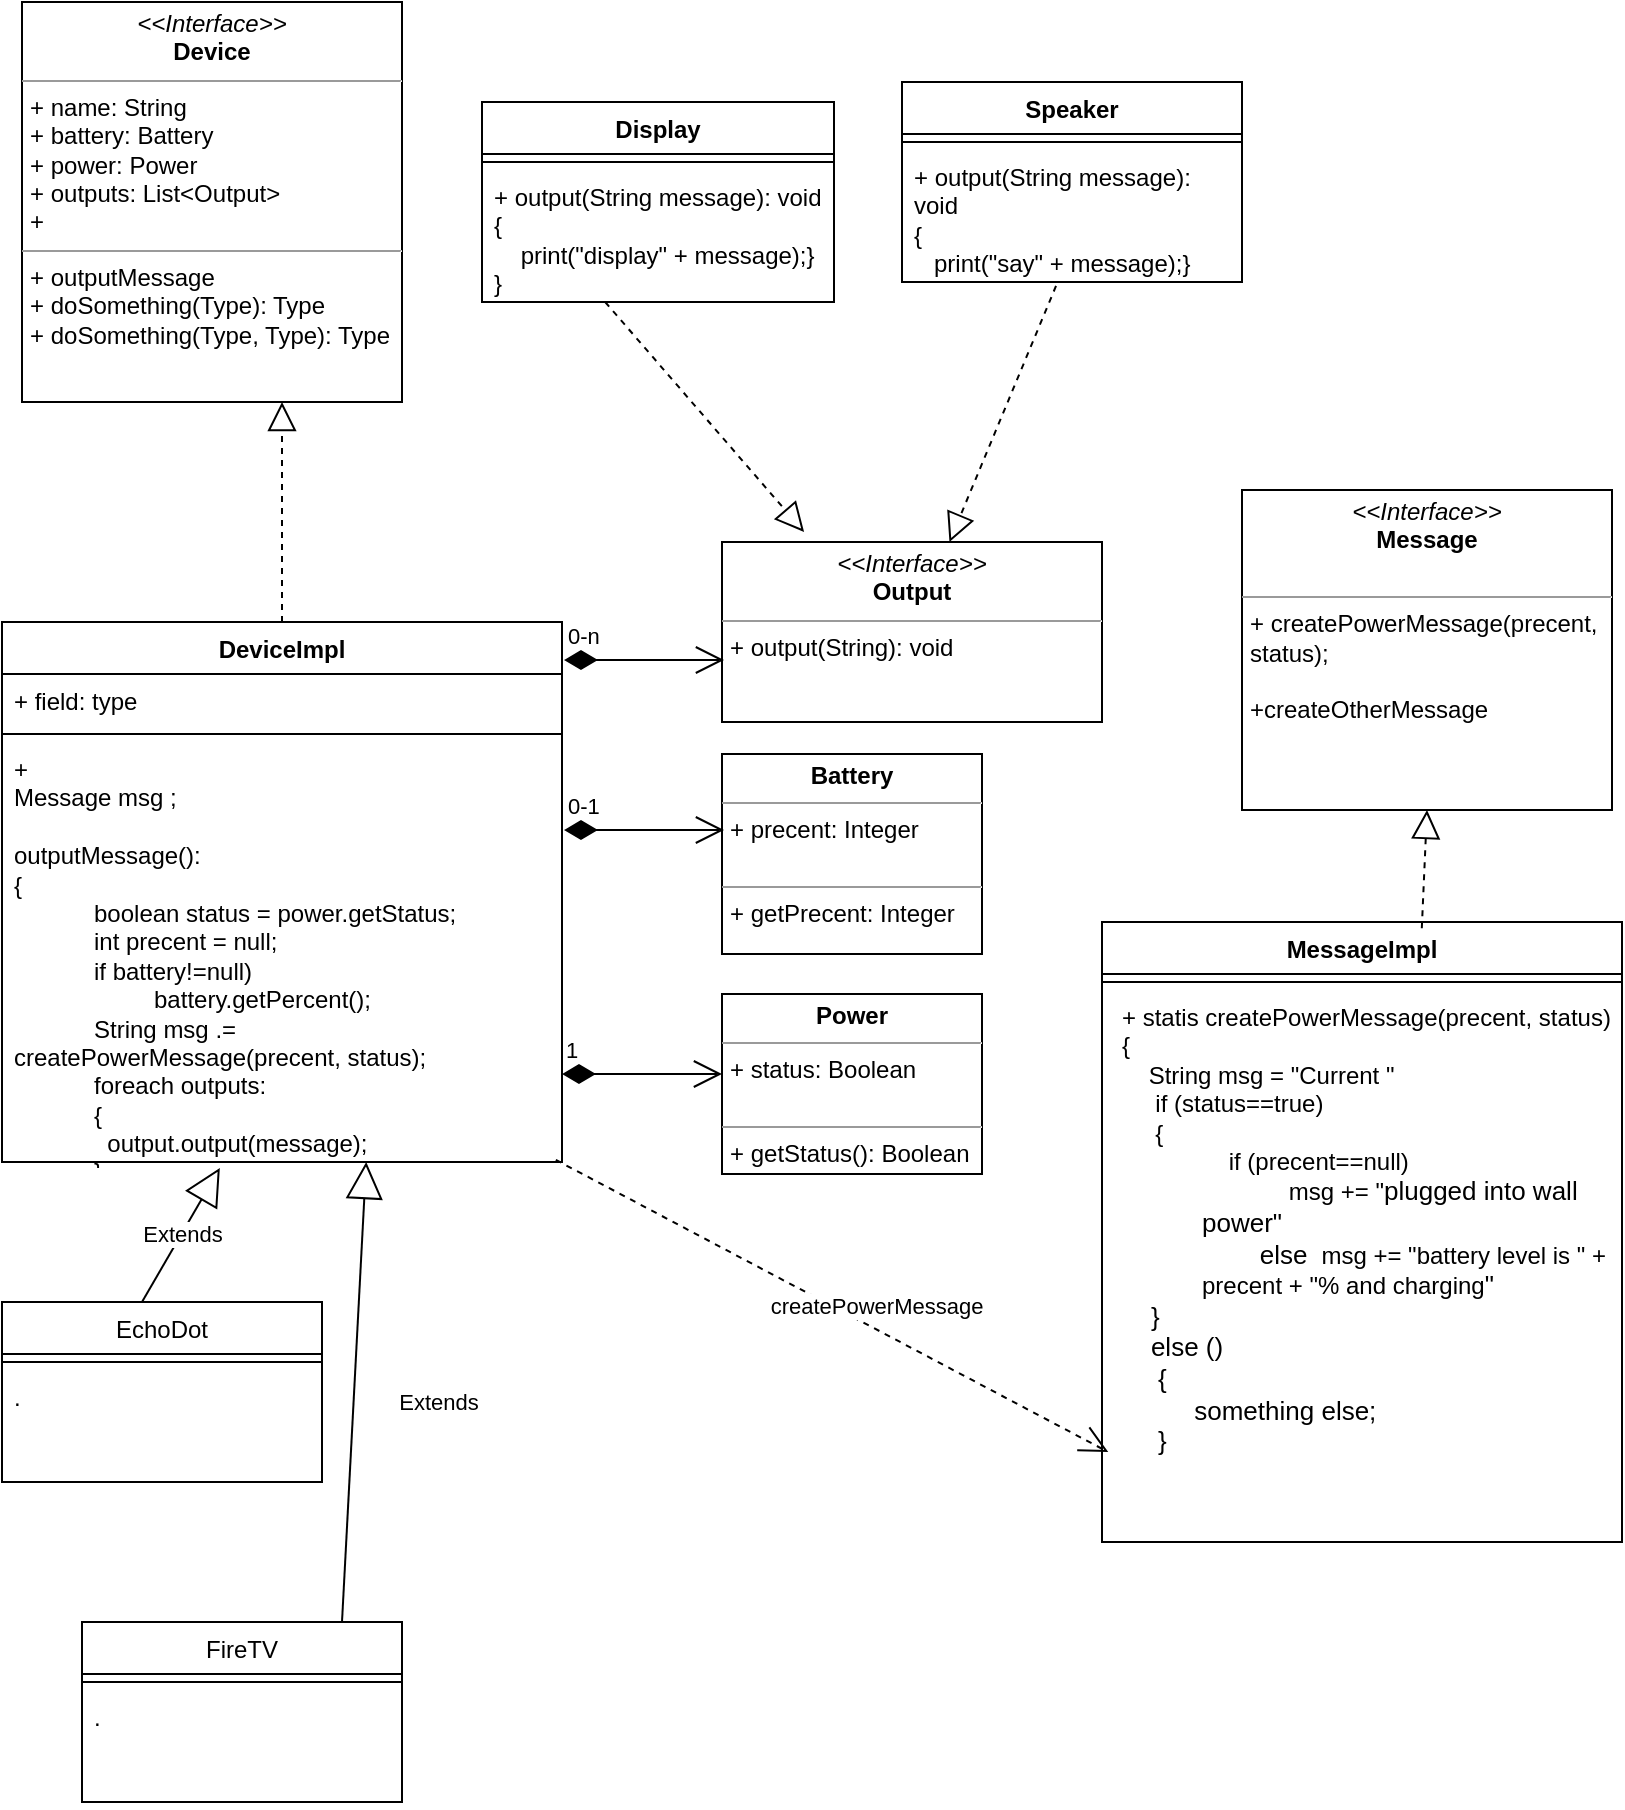 <mxfile version="21.7.2" type="github">
  <diagram id="C5RBs43oDa-KdzZeNtuy" name="Page-1">
    <mxGraphModel dx="1434" dy="782" grid="1" gridSize="10" guides="1" tooltips="1" connect="1" arrows="1" fold="1" page="1" pageScale="1" pageWidth="827" pageHeight="1169" math="0" shadow="0">
      <root>
        <mxCell id="WIyWlLk6GJQsqaUBKTNV-0" />
        <mxCell id="WIyWlLk6GJQsqaUBKTNV-1" parent="WIyWlLk6GJQsqaUBKTNV-0" />
        <mxCell id="d-2n3dWVt-4a5A3TCcYL-0" value="&lt;p style=&quot;margin:0px;margin-top:4px;text-align:center;&quot;&gt;&lt;i&gt;&amp;lt;&amp;lt;Interface&amp;gt;&amp;gt;&lt;/i&gt;&lt;br&gt;&lt;b&gt;Device&lt;/b&gt;&lt;/p&gt;&lt;hr size=&quot;1&quot;&gt;&lt;p style=&quot;margin:0px;margin-left:4px;&quot;&gt;+ name: String&lt;/p&gt;&lt;p style=&quot;margin:0px;margin-left:4px;&quot;&gt;+ battery: Battery&lt;/p&gt;&lt;p style=&quot;margin:0px;margin-left:4px;&quot;&gt;+ power: Power&lt;br&gt;+ outputs: List&amp;lt;Output&amp;gt;&lt;/p&gt;&lt;p style=&quot;margin:0px;margin-left:4px;&quot;&gt;+&amp;nbsp;&lt;/p&gt;&lt;hr size=&quot;1&quot;&gt;&lt;p style=&quot;margin:0px;margin-left:4px;&quot;&gt;+ outputMessage&lt;/p&gt;&lt;p style=&quot;margin:0px;margin-left:4px;&quot;&gt;+ doSomething(Type): Type&lt;br&gt;+ doSomething(Type, Type): Type&lt;/p&gt;" style="verticalAlign=top;align=left;overflow=fill;fontSize=12;fontFamily=Helvetica;html=1;whiteSpace=wrap;" vertex="1" parent="WIyWlLk6GJQsqaUBKTNV-1">
          <mxGeometry x="20" y="40" width="190" height="200" as="geometry" />
        </mxCell>
        <mxCell id="d-2n3dWVt-4a5A3TCcYL-1" value="&lt;p style=&quot;margin:0px;margin-top:4px;text-align:center;&quot;&gt;&lt;i&gt;&amp;lt;&amp;lt;Interface&amp;gt;&amp;gt;&lt;/i&gt;&lt;br&gt;&lt;b&gt;Output&lt;/b&gt;&lt;/p&gt;&lt;hr size=&quot;1&quot;&gt;&lt;p style=&quot;margin:0px;margin-left:4px;&quot;&gt;&lt;/p&gt;&lt;p style=&quot;margin:0px;margin-left:4px;&quot;&gt;+ output(String): void&lt;br&gt;&lt;br&gt;&lt;/p&gt;" style="verticalAlign=top;align=left;overflow=fill;fontSize=12;fontFamily=Helvetica;html=1;whiteSpace=wrap;" vertex="1" parent="WIyWlLk6GJQsqaUBKTNV-1">
          <mxGeometry x="370" y="310" width="190" height="90" as="geometry" />
        </mxCell>
        <mxCell id="d-2n3dWVt-4a5A3TCcYL-2" value="&lt;p style=&quot;margin:0px;margin-top:4px;text-align:center;&quot;&gt;&lt;b style=&quot;border-color: var(--border-color);&quot;&gt;Power&lt;/b&gt;&lt;br&gt;&lt;/p&gt;&lt;hr size=&quot;1&quot;&gt;&lt;p style=&quot;margin:0px;margin-left:4px;&quot;&gt;+ status: Boolean&lt;br&gt;&lt;br&gt;&lt;/p&gt;&lt;hr size=&quot;1&quot;&gt;&lt;p style=&quot;margin:0px;margin-left:4px;&quot;&gt;+ getStatus(): Boolean&lt;br&gt;&lt;br&gt;&lt;/p&gt;" style="verticalAlign=top;align=left;overflow=fill;fontSize=12;fontFamily=Helvetica;html=1;whiteSpace=wrap;" vertex="1" parent="WIyWlLk6GJQsqaUBKTNV-1">
          <mxGeometry x="370" y="536" width="130" height="90" as="geometry" />
        </mxCell>
        <mxCell id="d-2n3dWVt-4a5A3TCcYL-3" value="&lt;p style=&quot;margin:0px;margin-top:4px;text-align:center;&quot;&gt;&lt;b&gt;Battery&lt;/b&gt;&lt;/p&gt;&lt;hr size=&quot;1&quot;&gt;&lt;p style=&quot;margin:0px;margin-left:4px;&quot;&gt;+ precent: Integer&lt;br&gt;&lt;br&gt;&lt;/p&gt;&lt;hr size=&quot;1&quot;&gt;&lt;p style=&quot;margin:0px;margin-left:4px;&quot;&gt;+ getPrecent: Integer&lt;br&gt;&lt;br&gt;&lt;/p&gt;" style="verticalAlign=top;align=left;overflow=fill;fontSize=12;fontFamily=Helvetica;html=1;whiteSpace=wrap;" vertex="1" parent="WIyWlLk6GJQsqaUBKTNV-1">
          <mxGeometry x="370" y="416" width="130" height="100" as="geometry" />
        </mxCell>
        <mxCell id="d-2n3dWVt-4a5A3TCcYL-4" value="&lt;p style=&quot;margin:0px;margin-top:4px;text-align:center;&quot;&gt;&lt;i&gt;&amp;lt;&amp;lt;Interface&amp;gt;&amp;gt;&lt;/i&gt;&lt;br&gt;&lt;b&gt;Message&lt;/b&gt;&lt;/p&gt;&lt;p style=&quot;margin:0px;margin-left:4px;&quot;&gt;&lt;br&gt;&lt;/p&gt;&lt;hr size=&quot;1&quot;&gt;&lt;p style=&quot;margin:0px;margin-left:4px;&quot;&gt;+ createPowerMessage(precent, status);&lt;/p&gt;&lt;p style=&quot;margin:0px;margin-left:4px;&quot;&gt;&lt;br&gt;&lt;/p&gt;&lt;p style=&quot;margin:0px;margin-left:4px;&quot;&gt;+createOtherMessage&lt;br&gt;&lt;br&gt;&lt;/p&gt;" style="verticalAlign=top;align=left;overflow=fill;fontSize=12;fontFamily=Helvetica;html=1;whiteSpace=wrap;" vertex="1" parent="WIyWlLk6GJQsqaUBKTNV-1">
          <mxGeometry x="630" y="284" width="185" height="160" as="geometry" />
        </mxCell>
        <mxCell id="d-2n3dWVt-4a5A3TCcYL-6" value="DeviceImpl" style="swimlane;fontStyle=1;align=center;verticalAlign=top;childLayout=stackLayout;horizontal=1;startSize=26;horizontalStack=0;resizeParent=1;resizeParentMax=0;resizeLast=0;collapsible=1;marginBottom=0;whiteSpace=wrap;html=1;" vertex="1" parent="WIyWlLk6GJQsqaUBKTNV-1">
          <mxGeometry x="10" y="350" width="280" height="270" as="geometry" />
        </mxCell>
        <mxCell id="d-2n3dWVt-4a5A3TCcYL-7" value="+ field: type" style="text;strokeColor=none;fillColor=none;align=left;verticalAlign=top;spacingLeft=4;spacingRight=4;overflow=hidden;rotatable=0;points=[[0,0.5],[1,0.5]];portConstraint=eastwest;whiteSpace=wrap;html=1;" vertex="1" parent="d-2n3dWVt-4a5A3TCcYL-6">
          <mxGeometry y="26" width="280" height="26" as="geometry" />
        </mxCell>
        <mxCell id="d-2n3dWVt-4a5A3TCcYL-8" value="" style="line;strokeWidth=1;fillColor=none;align=left;verticalAlign=middle;spacingTop=-1;spacingLeft=3;spacingRight=3;rotatable=0;labelPosition=right;points=[];portConstraint=eastwest;strokeColor=inherit;" vertex="1" parent="d-2n3dWVt-4a5A3TCcYL-6">
          <mxGeometry y="52" width="280" height="8" as="geometry" />
        </mxCell>
        <mxCell id="d-2n3dWVt-4a5A3TCcYL-9" value="+ &lt;br&gt;Message msg ;&lt;br&gt;&lt;br&gt;outputMessage():&amp;nbsp;&lt;br&gt;{&lt;br&gt;&lt;blockquote style=&quot;margin: 0 0 0 40px; border: none; padding: 0px;&quot;&gt;boolean status = power.getStatus;&lt;/blockquote&gt;&lt;blockquote style=&quot;margin: 0 0 0 40px; border: none; padding: 0px;&quot;&gt;int precent = null;&lt;/blockquote&gt;&lt;blockquote style=&quot;margin: 0 0 0 40px; border: none; padding: 0px;&quot;&gt;if battery!=null)&lt;/blockquote&gt;&lt;blockquote style=&quot;margin: 0 0 0 40px; border: none; padding: 0px;&quot;&gt;&amp;nbsp; &amp;nbsp; &amp;nbsp; &amp;nbsp; &amp;nbsp;battery.getPercent();&lt;/blockquote&gt;&lt;blockquote style=&quot;margin: 0 0 0 40px; border: none; padding: 0px;&quot;&gt;&lt;/blockquote&gt;&lt;span style=&quot;white-space: pre;&quot;&gt;&#x9;&lt;/span&gt;&amp;nbsp; &amp;nbsp; String msg&amp;nbsp;.= createPowerMessage(precent, status);&lt;blockquote style=&quot;margin: 0 0 0 40px; border: none; padding: 0px;&quot;&gt;foreach outputs:&lt;/blockquote&gt;&lt;blockquote style=&quot;margin: 0 0 0 40px; border: none; padding: 0px;&quot;&gt;{&lt;/blockquote&gt;&lt;blockquote style=&quot;margin: 0 0 0 40px; border: none; padding: 0px;&quot;&gt;&amp;nbsp; output.output(message);&lt;/blockquote&gt;&lt;blockquote style=&quot;margin: 0 0 0 40px; border: none; padding: 0px;&quot;&gt;}&lt;/blockquote&gt;" style="text;strokeColor=none;fillColor=none;align=left;verticalAlign=top;spacingLeft=4;spacingRight=4;overflow=hidden;rotatable=0;points=[[0,0.5],[1,0.5]];portConstraint=eastwest;whiteSpace=wrap;html=1;" vertex="1" parent="d-2n3dWVt-4a5A3TCcYL-6">
          <mxGeometry y="60" width="280" height="210" as="geometry" />
        </mxCell>
        <mxCell id="d-2n3dWVt-4a5A3TCcYL-10" value="" style="endArrow=block;dashed=1;endFill=0;endSize=12;html=1;rounded=0;" edge="1" parent="WIyWlLk6GJQsqaUBKTNV-1" source="d-2n3dWVt-4a5A3TCcYL-6">
          <mxGeometry width="160" relative="1" as="geometry">
            <mxPoint x="140" y="250" as="sourcePoint" />
            <mxPoint x="150" y="240" as="targetPoint" />
          </mxGeometry>
        </mxCell>
        <mxCell id="d-2n3dWVt-4a5A3TCcYL-12" value="Display" style="swimlane;fontStyle=1;align=center;verticalAlign=top;childLayout=stackLayout;horizontal=1;startSize=26;horizontalStack=0;resizeParent=1;resizeParentMax=0;resizeLast=0;collapsible=1;marginBottom=0;whiteSpace=wrap;html=1;" vertex="1" parent="WIyWlLk6GJQsqaUBKTNV-1">
          <mxGeometry x="250" y="90" width="176" height="100" as="geometry" />
        </mxCell>
        <mxCell id="d-2n3dWVt-4a5A3TCcYL-14" value="" style="line;strokeWidth=1;fillColor=none;align=left;verticalAlign=middle;spacingTop=-1;spacingLeft=3;spacingRight=3;rotatable=0;labelPosition=right;points=[];portConstraint=eastwest;strokeColor=inherit;" vertex="1" parent="d-2n3dWVt-4a5A3TCcYL-12">
          <mxGeometry y="26" width="176" height="8" as="geometry" />
        </mxCell>
        <mxCell id="d-2n3dWVt-4a5A3TCcYL-15" value="+ output(String message): void&lt;br&gt;{&lt;br&gt;&amp;nbsp;&amp;nbsp; &amp;nbsp;print(&quot;display&quot; + message);}&lt;br style=&quot;border-color: var(--border-color);&quot;&gt;}" style="text;strokeColor=none;fillColor=none;align=left;verticalAlign=top;spacingLeft=4;spacingRight=4;overflow=hidden;rotatable=0;points=[[0,0.5],[1,0.5]];portConstraint=eastwest;whiteSpace=wrap;html=1;" vertex="1" parent="d-2n3dWVt-4a5A3TCcYL-12">
          <mxGeometry y="34" width="176" height="66" as="geometry" />
        </mxCell>
        <mxCell id="d-2n3dWVt-4a5A3TCcYL-16" value="Speaker" style="swimlane;fontStyle=1;align=center;verticalAlign=top;childLayout=stackLayout;horizontal=1;startSize=26;horizontalStack=0;resizeParent=1;resizeParentMax=0;resizeLast=0;collapsible=1;marginBottom=0;whiteSpace=wrap;html=1;" vertex="1" parent="WIyWlLk6GJQsqaUBKTNV-1">
          <mxGeometry x="460" y="80" width="170" height="100" as="geometry" />
        </mxCell>
        <mxCell id="d-2n3dWVt-4a5A3TCcYL-17" value="" style="line;strokeWidth=1;fillColor=none;align=left;verticalAlign=middle;spacingTop=-1;spacingLeft=3;spacingRight=3;rotatable=0;labelPosition=right;points=[];portConstraint=eastwest;strokeColor=inherit;" vertex="1" parent="d-2n3dWVt-4a5A3TCcYL-16">
          <mxGeometry y="26" width="170" height="8" as="geometry" />
        </mxCell>
        <mxCell id="d-2n3dWVt-4a5A3TCcYL-18" value="+ output(String message): void&lt;br&gt;{&lt;br&gt;&amp;nbsp; &amp;nbsp;print(&quot;say&quot; + message);}" style="text;strokeColor=none;fillColor=none;align=left;verticalAlign=top;spacingLeft=4;spacingRight=4;overflow=hidden;rotatable=0;points=[[0,0.5],[1,0.5]];portConstraint=eastwest;whiteSpace=wrap;html=1;" vertex="1" parent="d-2n3dWVt-4a5A3TCcYL-16">
          <mxGeometry y="34" width="170" height="66" as="geometry" />
        </mxCell>
        <mxCell id="d-2n3dWVt-4a5A3TCcYL-24" value="" style="endArrow=block;dashed=1;endFill=0;endSize=12;html=1;rounded=0;exitX=0.453;exitY=1.03;exitDx=0;exitDy=0;exitPerimeter=0;" edge="1" parent="WIyWlLk6GJQsqaUBKTNV-1" source="d-2n3dWVt-4a5A3TCcYL-18" target="d-2n3dWVt-4a5A3TCcYL-1">
          <mxGeometry width="160" relative="1" as="geometry">
            <mxPoint x="510" y="360" as="sourcePoint" />
            <mxPoint x="670" y="360" as="targetPoint" />
          </mxGeometry>
        </mxCell>
        <mxCell id="d-2n3dWVt-4a5A3TCcYL-25" value="" style="endArrow=block;dashed=1;endFill=0;endSize=12;html=1;rounded=0;entryX=0.216;entryY=-0.056;entryDx=0;entryDy=0;exitX=0.35;exitY=1;exitDx=0;exitDy=0;exitPerimeter=0;entryPerimeter=0;" edge="1" parent="WIyWlLk6GJQsqaUBKTNV-1" source="d-2n3dWVt-4a5A3TCcYL-15" target="d-2n3dWVt-4a5A3TCcYL-1">
          <mxGeometry width="160" relative="1" as="geometry">
            <mxPoint x="670" y="320" as="sourcePoint" />
            <mxPoint x="664" y="240" as="targetPoint" />
          </mxGeometry>
        </mxCell>
        <mxCell id="d-2n3dWVt-4a5A3TCcYL-29" value="MessageImpl" style="swimlane;fontStyle=1;align=center;verticalAlign=top;childLayout=stackLayout;horizontal=1;startSize=26;horizontalStack=0;resizeParent=1;resizeParentMax=0;resizeLast=0;collapsible=1;marginBottom=0;whiteSpace=wrap;html=1;" vertex="1" parent="WIyWlLk6GJQsqaUBKTNV-1">
          <mxGeometry x="560" y="500" width="260" height="310" as="geometry" />
        </mxCell>
        <mxCell id="d-2n3dWVt-4a5A3TCcYL-30" value="" style="line;strokeWidth=1;fillColor=none;align=left;verticalAlign=middle;spacingTop=-1;spacingLeft=3;spacingRight=3;rotatable=0;labelPosition=right;points=[];portConstraint=eastwest;strokeColor=inherit;" vertex="1" parent="d-2n3dWVt-4a5A3TCcYL-29">
          <mxGeometry y="26" width="260" height="8" as="geometry" />
        </mxCell>
        <mxCell id="d-2n3dWVt-4a5A3TCcYL-31" value="&lt;p style=&quot;border-color: var(--border-color); margin: 0px 0px 0px 4px;&quot;&gt;+ statis createPowerMessage(precent, status)&lt;/p&gt;&lt;p style=&quot;border-color: var(--border-color); margin: 0px 0px 0px 4px;&quot;&gt;{&lt;/p&gt;&lt;p style=&quot;border-color: var(--border-color); margin: 0px 0px 0px 4px;&quot;&gt;&lt;span style=&quot;&quot;&gt;&lt;span style=&quot;&quot;&gt; &amp;nbsp;&amp;nbsp;&amp;nbsp;&amp;nbsp;&lt;/span&gt;&lt;/span&gt;String msg = &quot;Current &quot;&lt;br&gt;&amp;nbsp; &amp;nbsp; &amp;nbsp;if (status==true)&lt;/p&gt;&lt;p style=&quot;border-color: var(--border-color); margin: 0px 0px 0px 4px;&quot;&gt;&amp;nbsp; &amp;nbsp; &amp;nbsp;{&lt;/p&gt;&lt;blockquote style=&quot;margin: 0 0 0 40px; border: none; padding: 0px;&quot;&gt;&lt;p style=&quot;border-color: var(--border-color); margin: 0px 0px 0px 4px;&quot;&gt;&lt;span style=&quot;&quot;&gt;&lt;span style=&quot;&quot;&gt;&amp;nbsp;&amp;nbsp;&amp;nbsp;&amp;nbsp;&lt;/span&gt;&lt;/span&gt;if (precent==null)&lt;/p&gt;&lt;p style=&quot;border-color: var(--border-color); margin: 0px 0px 0px 4px;&quot;&gt;&amp;nbsp; &amp;nbsp; &amp;nbsp;&lt;span style=&quot;&quot;&gt;&lt;span style=&quot;&quot;&gt;&amp;nbsp;&amp;nbsp;&amp;nbsp;&amp;nbsp;&lt;/span&gt;&lt;/span&gt;&lt;span style=&quot;&quot;&gt;&lt;span style=&quot;&quot;&gt;&amp;nbsp;&amp;nbsp;&amp;nbsp;&amp;nbsp;&lt;/span&gt;&lt;/span&gt;msg += &quot;&lt;span style=&quot;color: var(--highlight-comment); font-family: inherit; font-size: 13px; font-style: inherit; font-variant-ligatures: inherit; font-variant-caps: inherit; font-weight: inherit; background-color: transparent;&quot;&gt;plugged into wall power&quot;&lt;/span&gt;&lt;/p&gt;&lt;p style=&quot;border-color: var(--border-color); margin: 0px 0px 0px 4px;&quot;&gt;&lt;span style=&quot;color: var(--highlight-comment); font-family: inherit; font-size: 13px; font-style: inherit; font-variant-ligatures: inherit; font-variant-caps: inherit; font-weight: inherit; background-color: transparent;&quot;&gt;&amp;nbsp; &amp;nbsp; &amp;nbsp; &amp;nbsp; else&amp;nbsp;&lt;/span&gt;&lt;span style=&quot;background-color: initial; border-color: var(--border-color);&quot;&gt;&lt;span style=&quot;&quot;&gt;&amp;nbsp;&lt;/span&gt;&lt;/span&gt;&lt;span style=&quot;background-color: initial;&quot;&gt;msg += &quot;&lt;/span&gt;battery level is &quot; + precent + &quot;% and charging&lt;span style=&quot;background-color: transparent; color: var(--highlight-comment); font-family: inherit; font-size: 13px; font-style: inherit; font-variant-ligatures: inherit; font-variant-caps: inherit; font-weight: inherit;&quot;&gt;&quot;&lt;/span&gt;&lt;/p&gt;&lt;/blockquote&gt;&lt;p style=&quot;border-color: var(--border-color); margin: 0px 0px 0px 4px;&quot;&gt;&lt;span style=&quot;background-color: transparent; color: var(--highlight-comment); font-family: inherit; font-size: 13px; font-style: inherit; font-variant-ligatures: inherit; font-variant-caps: inherit; font-weight: inherit;&quot;&gt;&amp;nbsp; &amp;nbsp; }&lt;/span&gt;&lt;/p&gt;&lt;p style=&quot;border-color: var(--border-color); margin: 0px 0px 0px 4px;&quot;&gt;&lt;span style=&quot;background-color: transparent; color: var(--highlight-comment); font-family: inherit; font-size: 13px; font-style: inherit; font-variant-ligatures: inherit; font-variant-caps: inherit; font-weight: inherit;&quot;&gt;&amp;nbsp; &amp;nbsp; else ()&lt;/span&gt;&lt;/p&gt;&lt;p style=&quot;border-color: var(--border-color); margin: 0px 0px 0px 4px;&quot;&gt;&lt;span style=&quot;background-color: transparent; color: var(--highlight-comment); font-family: inherit; font-size: 13px; font-style: inherit; font-variant-ligatures: inherit; font-variant-caps: inherit; font-weight: inherit;&quot;&gt;&amp;nbsp; &amp;nbsp; &amp;nbsp;{&lt;/span&gt;&lt;/p&gt;&lt;p style=&quot;border-color: var(--border-color); margin: 0px 0px 0px 4px;&quot;&gt;&lt;span style=&quot;background-color: transparent; color: var(--highlight-comment); font-family: inherit; font-size: 13px; font-style: inherit; font-variant-ligatures: inherit; font-variant-caps: inherit; font-weight: inherit;&quot;&gt;&amp;nbsp; &amp;nbsp; &amp;nbsp; &amp;nbsp; &amp;nbsp; something else;&lt;/span&gt;&lt;/p&gt;&lt;p style=&quot;border-color: var(--border-color); margin: 0px 0px 0px 4px;&quot;&gt;&lt;span style=&quot;background-color: transparent; color: var(--highlight-comment); font-family: inherit; font-size: 13px; font-style: inherit; font-variant-ligatures: inherit; font-variant-caps: inherit; font-weight: inherit;&quot;&gt;&amp;nbsp; &amp;nbsp; &amp;nbsp;}&lt;/span&gt;&lt;/p&gt;&lt;div&gt;&lt;span style=&quot;background-color: transparent; color: var(--highlight-comment); font-family: inherit; font-weight: inherit; border-color: var(--border-color); font-size: 13px; font-style: inherit; font-variant-ligatures: inherit; font-variant-caps: inherit;&quot;&gt;&lt;br&gt;&lt;/span&gt;&lt;/div&gt;&lt;p style=&quot;border-color: var(--border-color); margin: 0px 0px 0px 4px;&quot;&gt;&lt;span style=&quot;background-color: initial;&quot;&gt;&lt;br&gt;&lt;/span&gt;&lt;/p&gt;&lt;p style=&quot;border-color: var(--border-color); margin: 0px 0px 0px 4px;&quot;&gt;&lt;span style=&quot;background-color: initial;&quot;&gt;&lt;br&gt;&lt;/span&gt;&lt;/p&gt;&lt;p style=&quot;border-color: var(--border-color); margin: 0px 0px 0px 4px;&quot;&gt;&lt;span style=&quot;background-color: initial;&quot;&gt;}&lt;/span&gt;&lt;/p&gt;&lt;p style=&quot;border-color: var(--border-color); margin: 0px 0px 0px 4px;&quot;&gt;&lt;br style=&quot;border-color: var(--border-color);&quot;&gt;&lt;/p&gt;" style="text;strokeColor=none;fillColor=none;align=left;verticalAlign=top;spacingLeft=4;spacingRight=4;overflow=hidden;rotatable=0;points=[[0,0.5],[1,0.5]];portConstraint=eastwest;whiteSpace=wrap;html=1;" vertex="1" parent="d-2n3dWVt-4a5A3TCcYL-29">
          <mxGeometry y="34" width="260" height="276" as="geometry" />
        </mxCell>
        <mxCell id="d-2n3dWVt-4a5A3TCcYL-32" value="" style="endArrow=block;dashed=1;endFill=0;endSize=12;html=1;rounded=0;entryX=0.5;entryY=1;entryDx=0;entryDy=0;exitX=0.615;exitY=0.01;exitDx=0;exitDy=0;exitPerimeter=0;" edge="1" parent="WIyWlLk6GJQsqaUBKTNV-1" source="d-2n3dWVt-4a5A3TCcYL-29" target="d-2n3dWVt-4a5A3TCcYL-4">
          <mxGeometry width="160" relative="1" as="geometry">
            <mxPoint x="665" y="607" as="sourcePoint" />
            <mxPoint x="610" y="490" as="targetPoint" />
          </mxGeometry>
        </mxCell>
        <mxCell id="d-2n3dWVt-4a5A3TCcYL-40" value="1" style="endArrow=open;html=1;endSize=12;startArrow=diamondThin;startSize=14;startFill=1;edgeStyle=orthogonalEdgeStyle;align=left;verticalAlign=bottom;rounded=0;" edge="1" parent="WIyWlLk6GJQsqaUBKTNV-1">
          <mxGeometry x="-1" y="3" relative="1" as="geometry">
            <mxPoint x="290" y="576" as="sourcePoint" />
            <mxPoint x="370" y="576" as="targetPoint" />
          </mxGeometry>
        </mxCell>
        <mxCell id="d-2n3dWVt-4a5A3TCcYL-42" value="0-1" style="endArrow=open;html=1;endSize=12;startArrow=diamondThin;startSize=14;startFill=1;edgeStyle=orthogonalEdgeStyle;align=left;verticalAlign=bottom;rounded=0;" edge="1" parent="WIyWlLk6GJQsqaUBKTNV-1">
          <mxGeometry x="-1" y="3" relative="1" as="geometry">
            <mxPoint x="291" y="454" as="sourcePoint" />
            <mxPoint x="371" y="454" as="targetPoint" />
          </mxGeometry>
        </mxCell>
        <mxCell id="d-2n3dWVt-4a5A3TCcYL-44" value="0-n" style="endArrow=open;html=1;endSize=12;startArrow=diamondThin;startSize=14;startFill=1;edgeStyle=orthogonalEdgeStyle;align=left;verticalAlign=bottom;rounded=0;" edge="1" parent="WIyWlLk6GJQsqaUBKTNV-1">
          <mxGeometry x="-1" y="3" relative="1" as="geometry">
            <mxPoint x="291" y="369" as="sourcePoint" />
            <mxPoint x="371" y="369" as="targetPoint" />
          </mxGeometry>
        </mxCell>
        <mxCell id="d-2n3dWVt-4a5A3TCcYL-46" value="&lt;pre style=&quot;margin-top: 0px; margin-bottom: calc(1.5em); padding: var(--su12); border: 0px; font-variant-numeric: inherit; font-variant-east-asian: inherit; font-variant-alternates: inherit; font-weight: 400; font-stretch: inherit; line-height: var(--lh-md); font-family: var(--ff-mono); font-optical-sizing: inherit; font-kerning: inherit; font-feature-settings: inherit; font-variation-settings: inherit; font-size: var(--fs-body1); vertical-align: baseline; box-sizing: inherit; width: auto; max-height: 600px; overflow: auto; background-color: var(--highlight-bg); border-radius: var(--br-md); --_cb-line-numbers-bg: var(--black-050); color: var(--highlight-color); overflow-wrap: normal; text-align: left;&quot; class=&quot;default s-code-block&quot;&gt;&lt;code style=&quot;margin: 0px; padding: 0px; border: 0px; font-style: inherit; font-variant: inherit; font-weight: inherit; font-stretch: inherit; line-height: inherit; font-family: inherit; font-optical-sizing: inherit; font-kerning: inherit; font-feature-settings: inherit; font-variation-settings: inherit; font-size: var(--_pr-code-fs); vertical-align: baseline; box-sizing: inherit; background-color: transparent;&quot; class=&quot;hljs language-less&quot;&gt;EchoDot&lt;/code&gt;&lt;/pre&gt;" style="swimlane;fontStyle=1;align=center;verticalAlign=top;childLayout=stackLayout;horizontal=1;startSize=26;horizontalStack=0;resizeParent=1;resizeParentMax=0;resizeLast=0;collapsible=1;marginBottom=0;whiteSpace=wrap;html=1;" vertex="1" parent="WIyWlLk6GJQsqaUBKTNV-1">
          <mxGeometry x="10" y="690" width="160" height="90" as="geometry" />
        </mxCell>
        <mxCell id="d-2n3dWVt-4a5A3TCcYL-48" value="" style="line;strokeWidth=1;fillColor=none;align=left;verticalAlign=middle;spacingTop=-1;spacingLeft=3;spacingRight=3;rotatable=0;labelPosition=right;points=[];portConstraint=eastwest;strokeColor=inherit;" vertex="1" parent="d-2n3dWVt-4a5A3TCcYL-46">
          <mxGeometry y="26" width="160" height="8" as="geometry" />
        </mxCell>
        <mxCell id="d-2n3dWVt-4a5A3TCcYL-49" value="." style="text;strokeColor=none;fillColor=none;align=left;verticalAlign=top;spacingLeft=4;spacingRight=4;overflow=hidden;rotatable=0;points=[[0,0.5],[1,0.5]];portConstraint=eastwest;whiteSpace=wrap;html=1;" vertex="1" parent="d-2n3dWVt-4a5A3TCcYL-46">
          <mxGeometry y="34" width="160" height="56" as="geometry" />
        </mxCell>
        <mxCell id="d-2n3dWVt-4a5A3TCcYL-50" value="&lt;pre style=&quot;margin-top: 0px; margin-bottom: calc(1.5em); padding: var(--su12); border: 0px; font-variant-numeric: inherit; font-variant-east-asian: inherit; font-variant-alternates: inherit; font-weight: 400; font-stretch: inherit; line-height: var(--lh-md); font-family: var(--ff-mono); font-optical-sizing: inherit; font-kerning: inherit; font-feature-settings: inherit; font-variation-settings: inherit; font-size: var(--fs-body1); vertical-align: baseline; box-sizing: inherit; width: auto; max-height: 600px; overflow: auto; background-color: var(--highlight-bg); border-radius: var(--br-md); --_cb-line-numbers-bg: var(--black-050); color: var(--highlight-color); overflow-wrap: normal; text-align: left;&quot; class=&quot;default s-code-block&quot;&gt;&lt;code style=&quot;margin: 0px; padding: 0px; border: 0px; font-style: inherit; font-variant: inherit; font-weight: inherit; font-stretch: inherit; line-height: inherit; font-family: inherit; font-optical-sizing: inherit; font-kerning: inherit; font-feature-settings: inherit; font-variation-settings: inherit; font-size: var(--_pr-code-fs); vertical-align: baseline; box-sizing: inherit; background-color: transparent;&quot; class=&quot;hljs language-less&quot;&gt;FireTV&lt;/code&gt;&lt;/pre&gt;" style="swimlane;fontStyle=1;align=center;verticalAlign=top;childLayout=stackLayout;horizontal=1;startSize=26;horizontalStack=0;resizeParent=1;resizeParentMax=0;resizeLast=0;collapsible=1;marginBottom=0;whiteSpace=wrap;html=1;" vertex="1" parent="WIyWlLk6GJQsqaUBKTNV-1">
          <mxGeometry x="50" y="850" width="160" height="90" as="geometry" />
        </mxCell>
        <mxCell id="d-2n3dWVt-4a5A3TCcYL-51" value="" style="line;strokeWidth=1;fillColor=none;align=left;verticalAlign=middle;spacingTop=-1;spacingLeft=3;spacingRight=3;rotatable=0;labelPosition=right;points=[];portConstraint=eastwest;strokeColor=inherit;" vertex="1" parent="d-2n3dWVt-4a5A3TCcYL-50">
          <mxGeometry y="26" width="160" height="8" as="geometry" />
        </mxCell>
        <mxCell id="d-2n3dWVt-4a5A3TCcYL-52" value="." style="text;strokeColor=none;fillColor=none;align=left;verticalAlign=top;spacingLeft=4;spacingRight=4;overflow=hidden;rotatable=0;points=[[0,0.5],[1,0.5]];portConstraint=eastwest;whiteSpace=wrap;html=1;" vertex="1" parent="d-2n3dWVt-4a5A3TCcYL-50">
          <mxGeometry y="34" width="160" height="56" as="geometry" />
        </mxCell>
        <mxCell id="d-2n3dWVt-4a5A3TCcYL-55" value="Extends" style="endArrow=block;endSize=16;endFill=0;html=1;rounded=0;entryX=0.389;entryY=1.014;entryDx=0;entryDy=0;entryPerimeter=0;" edge="1" parent="WIyWlLk6GJQsqaUBKTNV-1" target="d-2n3dWVt-4a5A3TCcYL-9">
          <mxGeometry width="160" relative="1" as="geometry">
            <mxPoint x="80" y="690" as="sourcePoint" />
            <mxPoint x="370" y="760" as="targetPoint" />
          </mxGeometry>
        </mxCell>
        <mxCell id="d-2n3dWVt-4a5A3TCcYL-56" value="Extends" style="endArrow=block;endSize=16;endFill=0;html=1;rounded=0;" edge="1" parent="WIyWlLk6GJQsqaUBKTNV-1">
          <mxGeometry x="-0.024" y="-42" width="160" relative="1" as="geometry">
            <mxPoint x="179.998" y="850" as="sourcePoint" />
            <mxPoint x="192.104" y="620" as="targetPoint" />
            <mxPoint as="offset" />
          </mxGeometry>
        </mxCell>
        <mxCell id="d-2n3dWVt-4a5A3TCcYL-79" value="createPowerMessage" style="endArrow=open;endSize=12;dashed=1;html=1;rounded=0;exitX=0.989;exitY=0.995;exitDx=0;exitDy=0;exitPerimeter=0;entryX=0.012;entryY=0.837;entryDx=0;entryDy=0;entryPerimeter=0;" edge="1" parent="WIyWlLk6GJQsqaUBKTNV-1" source="d-2n3dWVt-4a5A3TCcYL-9" target="d-2n3dWVt-4a5A3TCcYL-31">
          <mxGeometry x="0.125" y="10" width="160" relative="1" as="geometry">
            <mxPoint x="300" y="690" as="sourcePoint" />
            <mxPoint x="460" y="690" as="targetPoint" />
            <mxPoint as="offset" />
          </mxGeometry>
        </mxCell>
      </root>
    </mxGraphModel>
  </diagram>
</mxfile>
